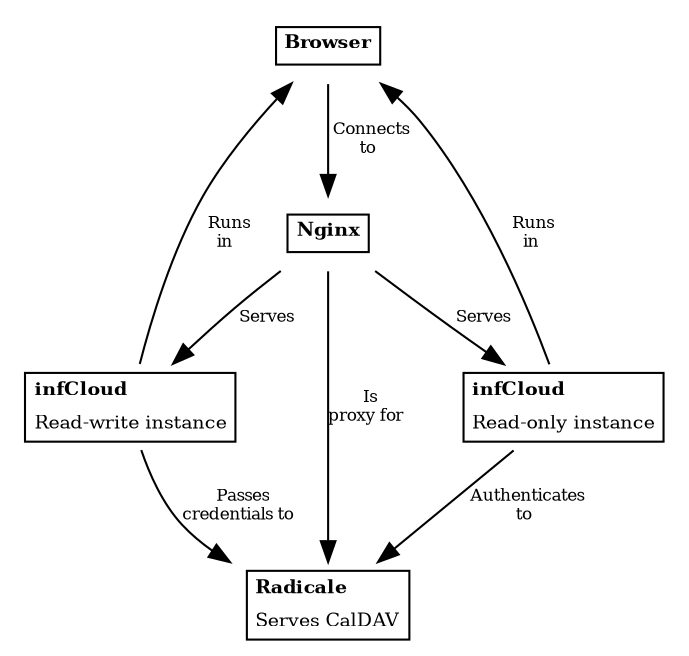 digraph D {
    node [ shape=plaintext fontsize="10" ];

    browser [ label=<
        <table border="1" cellborder="0" cellspacing="1">
            <tr><td align="left"><b>Browser</b></td></tr>
        </table>
    > fontsize="9" ];

    nginx [ label=<
        <table border="1" cellborder="0" cellspacing="1">
            <tr><td align="left"><b>Nginx</b></td></tr>
        </table>
    > fontsize="9" ];

    radicale [ label=<
        <table border="1" cellborder="0" cellspacing="1">
            <tr><td align="left"><b>Radicale</b></td></tr>
            <tr><td align="left">Serves CalDAV</td></tr>
        </table>
    > fontsize="9" ];

    infcloud_ro [ label=<
        <table border="1" cellborder="0" cellspacing="1">
            <tr><td align="left"><b>infCloud</b></td></tr>
            <tr><td align="left">Read-only instance</td></tr>
        </table>
    > fontsize="9" ];

    infcloud_rw [ label=<
        <table border="1" cellborder="0" cellspacing="1">
            <tr><td align="left"><b>infCloud</b></td></tr>
            <tr><td align="left">Read-write instance</td></tr>
        </table>
    > fontsize="9" ];

    nginx -> radicale [ label=< Is<br/>proxy for > fontsize="8" ];
    nginx -> infcloud_ro [ label=< Serves > fontsize="8" ];
    nginx -> infcloud_rw [ label=< Serves > fontsize="8" ];

    infcloud_ro -> browser [ label=< Runs<br/>in>  fontsize="8" ];
    infcloud_rw -> browser [ label=< Runs<br/>in > fontsize="8" ];

    infcloud_ro -> radicale [ label=< Authenticates<br/>to > fontsize="8" ];
    infcloud_rw -> radicale [ label=< Passes<br/>credentials to > fontsize="8" ];

    browser -> nginx [ label=< Connects<br/>to > fontsize="8" ];
}